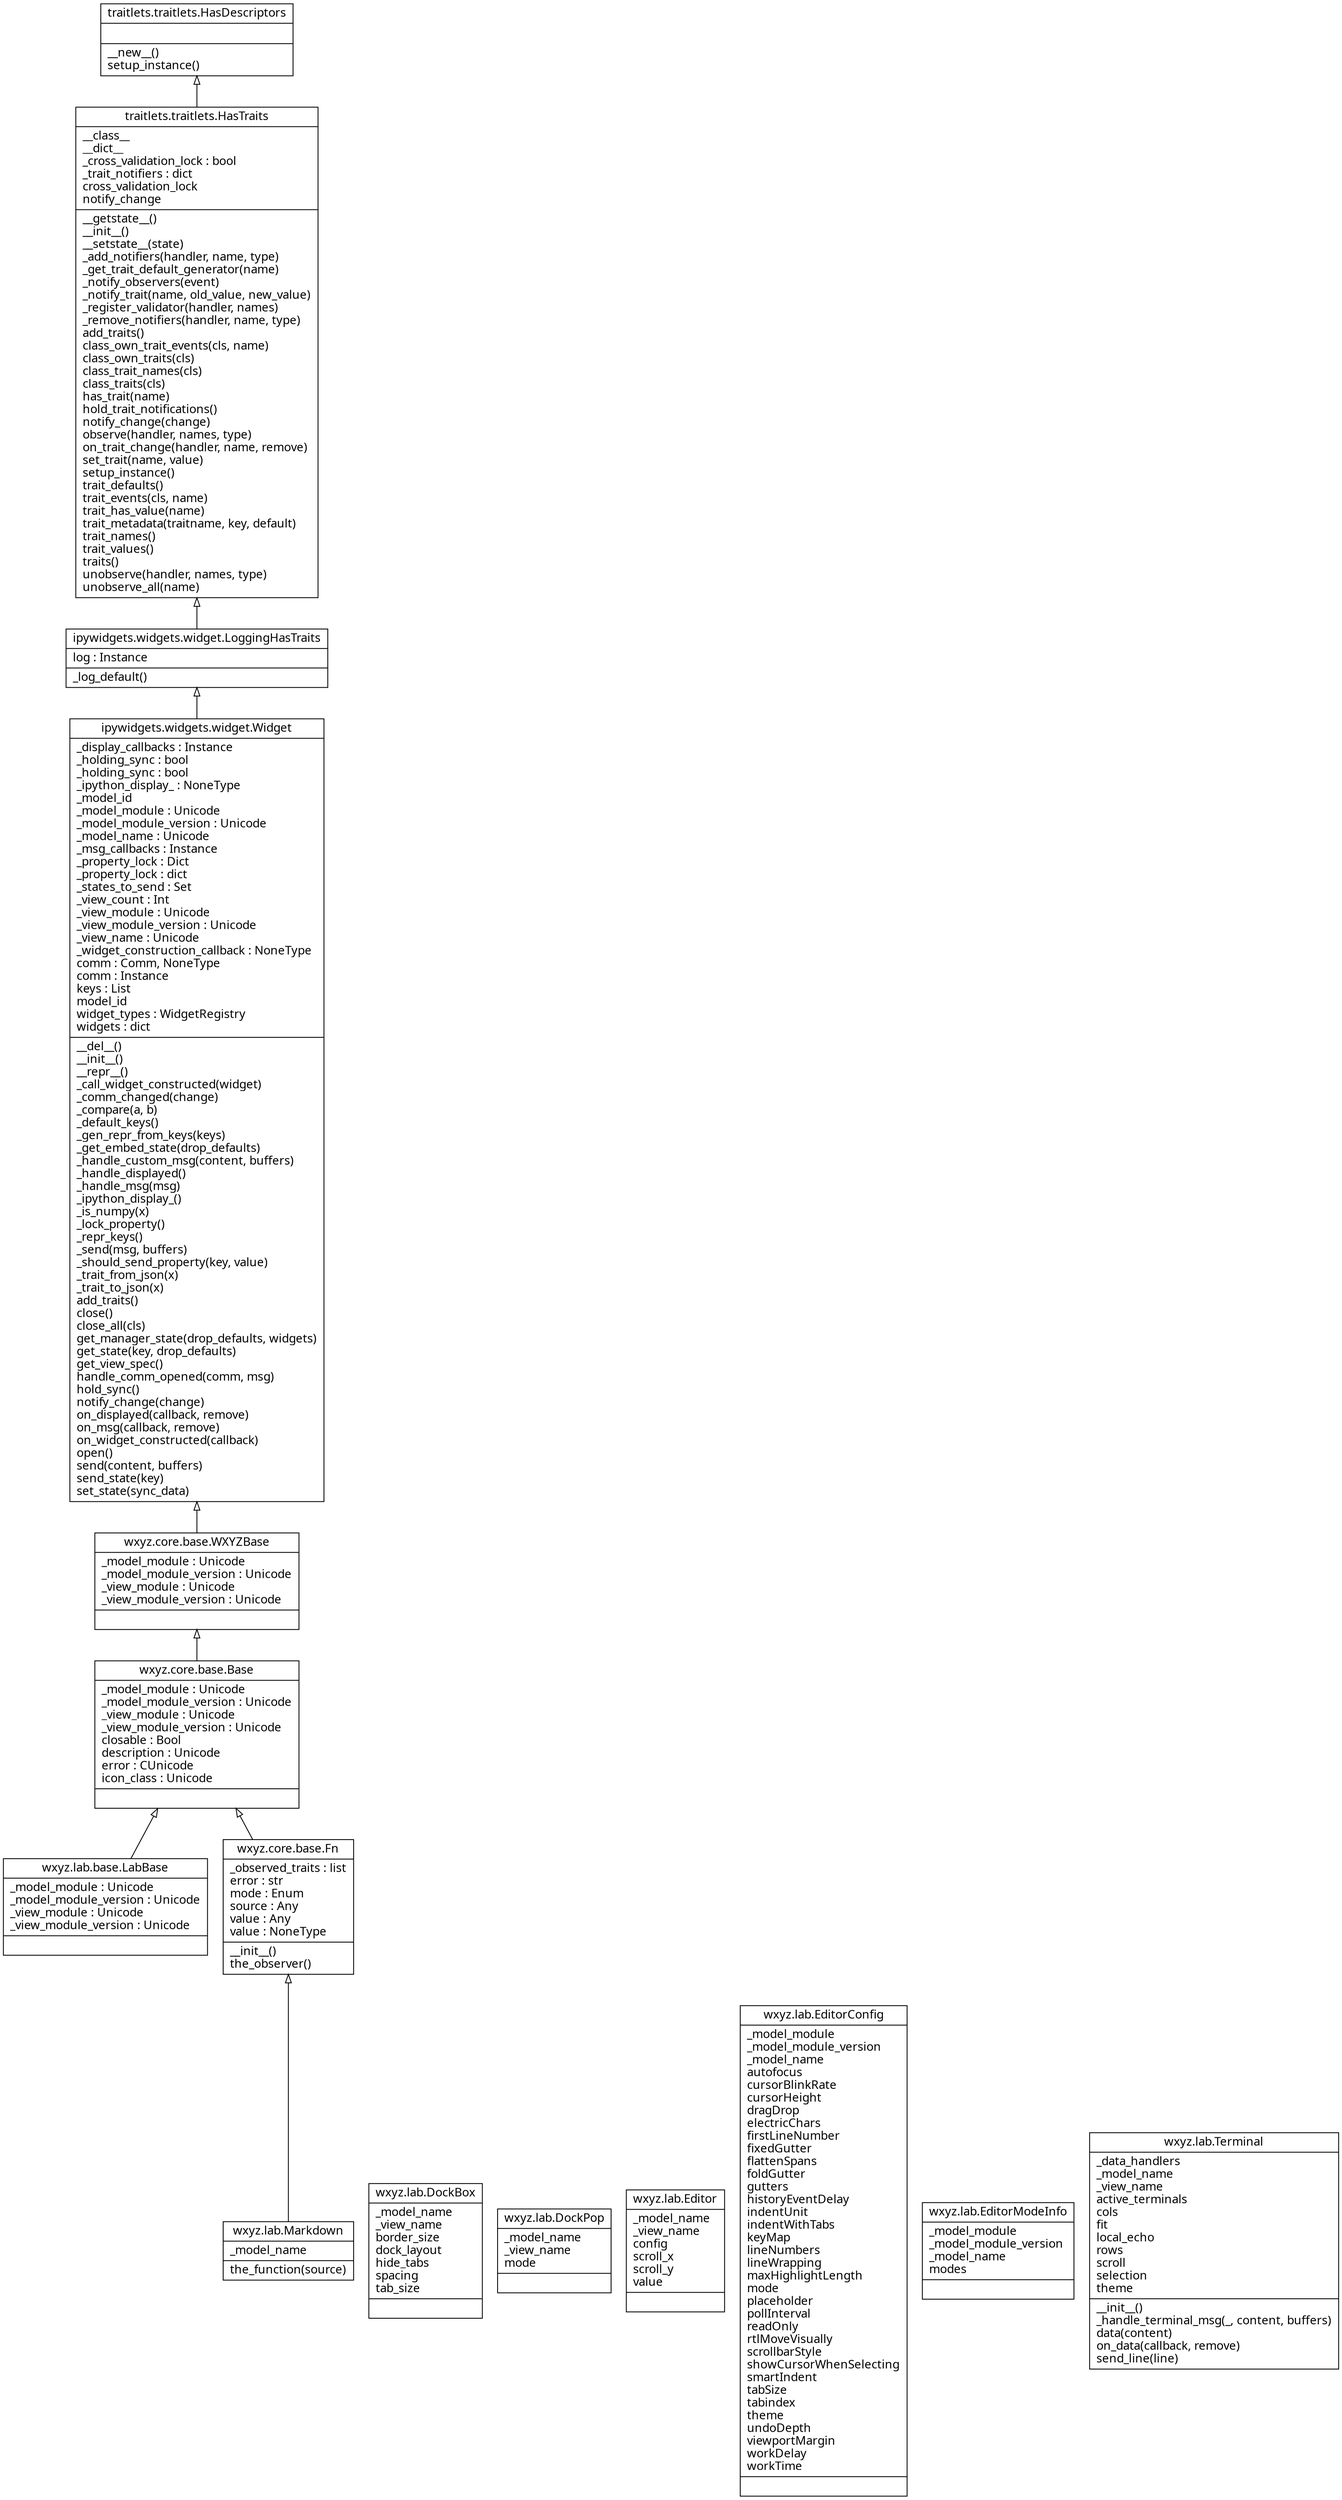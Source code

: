 digraph "classes_lab" {

            graph [fontname = "sans-serif"];
            node [fontname = "sans-serif"];
            edge [fontname = "sans-serif"];
            
charset="utf-8"
rankdir=BT
"0" [label="{wxyz.lab.base.LabBase|_model_module : Unicode\l_model_module_version : Unicode\l_view_module : Unicode\l_view_module_version : Unicode\l|}", shape="record"];
"1" [label="{wxyz.lab.DockBox|_model_name\l_view_name\lborder_size\ldock_layout\lhide_tabs\lspacing\ltab_size\l|}", shape="record"];
"2" [label="{wxyz.lab.DockPop|_model_name\l_view_name\lmode\l|}", shape="record"];
"3" [label="{wxyz.lab.Editor|_model_name\l_view_name\lconfig\lscroll_x\lscroll_y\lvalue\l|}", shape="record"];
"4" [label="{wxyz.lab.EditorConfig|_model_module\l_model_module_version\l_model_name\lautofocus\lcursorBlinkRate\lcursorHeight\ldragDrop\lelectricChars\lfirstLineNumber\lfixedGutter\lflattenSpans\lfoldGutter\lgutters\lhistoryEventDelay\lindentUnit\lindentWithTabs\lkeyMap\llineNumbers\llineWrapping\lmaxHighlightLength\lmode\lplaceholder\lpollInterval\lreadOnly\lrtlMoveVisually\lscrollbarStyle\lshowCursorWhenSelecting\lsmartIndent\ltabSize\ltabindex\ltheme\lundoDepth\lviewportMargin\lworkDelay\lworkTime\l|}", shape="record"];
"5" [label="{wxyz.lab.EditorModeInfo|_model_module\l_model_module_version\l_model_name\lmodes\l|}", shape="record"];
"6" [label="{wxyz.lab.Markdown|_model_name\l|the_function(source)\l}", shape="record"];
"7" [label="{wxyz.lab.Terminal|_data_handlers\l_model_name\l_view_name\lactive_terminals\lcols\lfit\llocal_echo\lrows\lscroll\lselection\ltheme\l|__init__()\l_handle_terminal_msg(_, content, buffers)\ldata(content)\lon_data(callback, remove)\lsend_line(line)\l}", shape="record"];
"8" [label="{ipywidgets.widgets.widget.LoggingHasTraits|log : Instance\l|_log_default()\l}", shape="record"];
"9" [label="{ipywidgets.widgets.widget.Widget|_display_callbacks : Instance\l_holding_sync : bool\l_holding_sync : bool\l_ipython_display_ : NoneType\l_model_id\l_model_module : Unicode\l_model_module_version : Unicode\l_model_name : Unicode\l_msg_callbacks : Instance\l_property_lock : Dict\l_property_lock : dict\l_states_to_send : Set\l_view_count : Int\l_view_module : Unicode\l_view_module_version : Unicode\l_view_name : Unicode\l_widget_construction_callback : NoneType\lcomm : Comm, NoneType\lcomm : Instance\lkeys : List\lmodel_id\lwidget_types : WidgetRegistry\lwidgets : dict\l|__del__()\l__init__()\l__repr__()\l_call_widget_constructed(widget)\l_comm_changed(change)\l_compare(a, b)\l_default_keys()\l_gen_repr_from_keys(keys)\l_get_embed_state(drop_defaults)\l_handle_custom_msg(content, buffers)\l_handle_displayed()\l_handle_msg(msg)\l_ipython_display_()\l_is_numpy(x)\l_lock_property()\l_repr_keys()\l_send(msg, buffers)\l_should_send_property(key, value)\l_trait_from_json(x)\l_trait_to_json(x)\ladd_traits()\lclose()\lclose_all(cls)\lget_manager_state(drop_defaults, widgets)\lget_state(key, drop_defaults)\lget_view_spec()\lhandle_comm_opened(comm, msg)\lhold_sync()\lnotify_change(change)\lon_displayed(callback, remove)\lon_msg(callback, remove)\lon_widget_constructed(callback)\lopen()\lsend(content, buffers)\lsend_state(key)\lset_state(sync_data)\l}", shape="record"];
"10" [label="{traitlets.traitlets.HasDescriptors|\l|__new__()\lsetup_instance()\l}", shape="record"];
"11" [label="{traitlets.traitlets.HasTraits|__class__\l__dict__\l_cross_validation_lock : bool\l_trait_notifiers : dict\lcross_validation_lock\lnotify_change\l|__getstate__()\l__init__()\l__setstate__(state)\l_add_notifiers(handler, name, type)\l_get_trait_default_generator(name)\l_notify_observers(event)\l_notify_trait(name, old_value, new_value)\l_register_validator(handler, names)\l_remove_notifiers(handler, name, type)\ladd_traits()\lclass_own_trait_events(cls, name)\lclass_own_traits(cls)\lclass_trait_names(cls)\lclass_traits(cls)\lhas_trait(name)\lhold_trait_notifications()\lnotify_change(change)\lobserve(handler, names, type)\lon_trait_change(handler, name, remove)\lset_trait(name, value)\lsetup_instance()\ltrait_defaults()\ltrait_events(cls, name)\ltrait_has_value(name)\ltrait_metadata(traitname, key, default)\ltrait_names()\ltrait_values()\ltraits()\lunobserve(handler, names, type)\lunobserve_all(name)\l}", shape="record"];
"12" [label="{wxyz.core.base.Base|_model_module : Unicode\l_model_module_version : Unicode\l_view_module : Unicode\l_view_module_version : Unicode\lclosable : Bool\ldescription : Unicode\lerror : CUnicode\licon_class : Unicode\l|}", shape="record"];
"13" [label="{wxyz.core.base.Fn|_observed_traits : list\lerror : str\lmode : Enum\lsource : Any\lvalue : Any\lvalue : NoneType\l|__init__()\lthe_observer()\l}", shape="record"];
"14" [label="{wxyz.core.base.WXYZBase|_model_module : Unicode\l_model_module_version : Unicode\l_view_module : Unicode\l_view_module_version : Unicode\l|}", shape="record"];
"0" -> "12" [arrowhead="empty", arrowtail="none"];
"6" -> "13" [arrowhead="empty", arrowtail="none"];
"8" -> "11" [arrowhead="empty", arrowtail="none"];
"9" -> "8" [arrowhead="empty", arrowtail="none"];
"11" -> "10" [arrowhead="empty", arrowtail="none"];
"12" -> "14" [arrowhead="empty", arrowtail="none"];
"13" -> "12" [arrowhead="empty", arrowtail="none"];
"14" -> "9" [arrowhead="empty", arrowtail="none"];
}